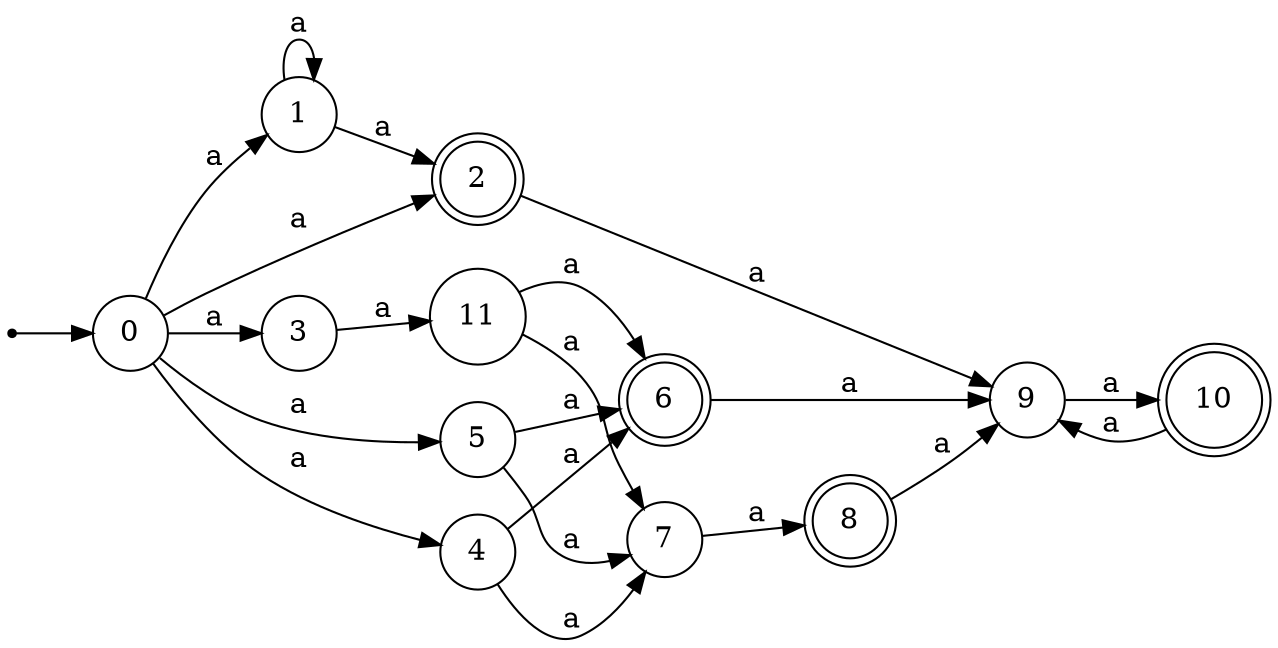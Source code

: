 digraph finite_state_machine {
rankdir=LR;
size="20,20";
node [shape = point]; "dummy0"
node [shape = circle]; "0";
"dummy0" -> "0";
node [shape = circle]; "1";
node [shape = doublecircle]; "2";node [shape = circle]; "3";
node [shape = circle]; "4";
node [shape = circle]; "5";
node [shape = doublecircle]; "6";node [shape = circle]; "7";
node [shape = doublecircle]; "8";node [shape = circle]; "9";
node [shape = doublecircle]; "10";node [shape = circle]; "11";
"0" -> "1" [label = "a"];
 "0" -> "2" [label = "a"];
 "0" -> "3" [label = "a"];
 "0" -> "4" [label = "a"];
 "0" -> "5" [label = "a"];
 "5" -> "6" [label = "a"];
 "5" -> "7" [label = "a"];
 "7" -> "8" [label = "a"];
 "8" -> "9" [label = "a"];
 "9" -> "10" [label = "a"];
 "10" -> "9" [label = "a"];
 "6" -> "9" [label = "a"];
 "4" -> "6" [label = "a"];
 "4" -> "7" [label = "a"];
 "3" -> "11" [label = "a"];
 "11" -> "6" [label = "a"];
 "11" -> "7" [label = "a"];
 "2" -> "9" [label = "a"];
 "1" -> "1" [label = "a"];
 "1" -> "2" [label = "a"];
 }

